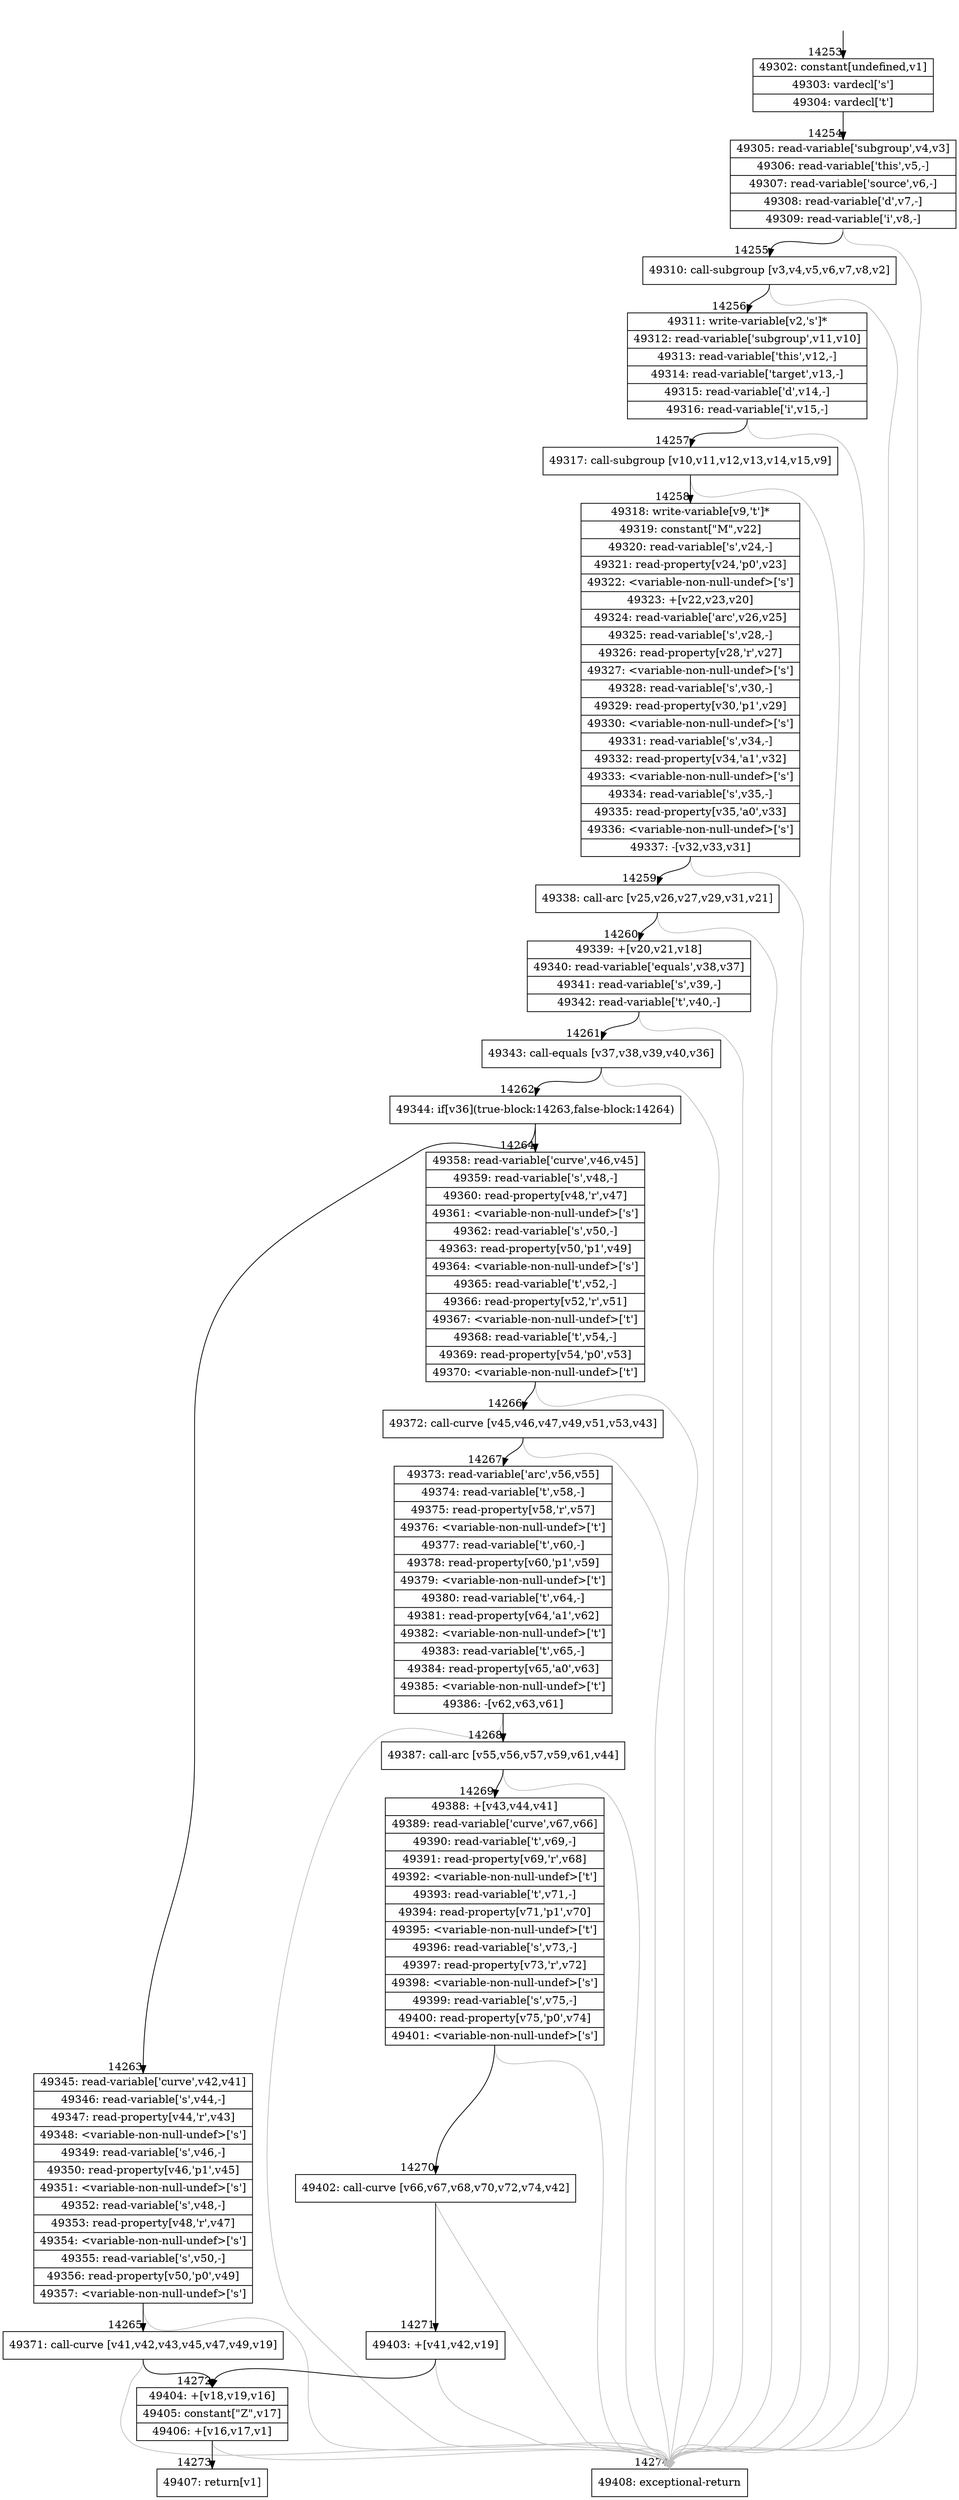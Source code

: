 digraph {
rankdir="TD"
BB_entry1317[shape=none,label=""];
BB_entry1317 -> BB14253 [tailport=s, headport=n, headlabel="    14253"]
BB14253 [shape=record label="{49302: constant[undefined,v1]|49303: vardecl['s']|49304: vardecl['t']}" ] 
BB14253 -> BB14254 [tailport=s, headport=n, headlabel="      14254"]
BB14254 [shape=record label="{49305: read-variable['subgroup',v4,v3]|49306: read-variable['this',v5,-]|49307: read-variable['source',v6,-]|49308: read-variable['d',v7,-]|49309: read-variable['i',v8,-]}" ] 
BB14254 -> BB14255 [tailport=s, headport=n, headlabel="      14255"]
BB14254 -> BB14274 [tailport=s, headport=n, color=gray, headlabel="      14274"]
BB14255 [shape=record label="{49310: call-subgroup [v3,v4,v5,v6,v7,v8,v2]}" ] 
BB14255 -> BB14256 [tailport=s, headport=n, headlabel="      14256"]
BB14255 -> BB14274 [tailport=s, headport=n, color=gray]
BB14256 [shape=record label="{49311: write-variable[v2,'s']*|49312: read-variable['subgroup',v11,v10]|49313: read-variable['this',v12,-]|49314: read-variable['target',v13,-]|49315: read-variable['d',v14,-]|49316: read-variable['i',v15,-]}" ] 
BB14256 -> BB14257 [tailport=s, headport=n, headlabel="      14257"]
BB14256 -> BB14274 [tailport=s, headport=n, color=gray]
BB14257 [shape=record label="{49317: call-subgroup [v10,v11,v12,v13,v14,v15,v9]}" ] 
BB14257 -> BB14258 [tailport=s, headport=n, headlabel="      14258"]
BB14257 -> BB14274 [tailport=s, headport=n, color=gray]
BB14258 [shape=record label="{49318: write-variable[v9,'t']*|49319: constant[\"M\",v22]|49320: read-variable['s',v24,-]|49321: read-property[v24,'p0',v23]|49322: \<variable-non-null-undef\>['s']|49323: +[v22,v23,v20]|49324: read-variable['arc',v26,v25]|49325: read-variable['s',v28,-]|49326: read-property[v28,'r',v27]|49327: \<variable-non-null-undef\>['s']|49328: read-variable['s',v30,-]|49329: read-property[v30,'p1',v29]|49330: \<variable-non-null-undef\>['s']|49331: read-variable['s',v34,-]|49332: read-property[v34,'a1',v32]|49333: \<variable-non-null-undef\>['s']|49334: read-variable['s',v35,-]|49335: read-property[v35,'a0',v33]|49336: \<variable-non-null-undef\>['s']|49337: -[v32,v33,v31]}" ] 
BB14258 -> BB14259 [tailport=s, headport=n, headlabel="      14259"]
BB14258 -> BB14274 [tailport=s, headport=n, color=gray]
BB14259 [shape=record label="{49338: call-arc [v25,v26,v27,v29,v31,v21]}" ] 
BB14259 -> BB14260 [tailport=s, headport=n, headlabel="      14260"]
BB14259 -> BB14274 [tailport=s, headport=n, color=gray]
BB14260 [shape=record label="{49339: +[v20,v21,v18]|49340: read-variable['equals',v38,v37]|49341: read-variable['s',v39,-]|49342: read-variable['t',v40,-]}" ] 
BB14260 -> BB14261 [tailport=s, headport=n, headlabel="      14261"]
BB14260 -> BB14274 [tailport=s, headport=n, color=gray]
BB14261 [shape=record label="{49343: call-equals [v37,v38,v39,v40,v36]}" ] 
BB14261 -> BB14262 [tailport=s, headport=n, headlabel="      14262"]
BB14261 -> BB14274 [tailport=s, headport=n, color=gray]
BB14262 [shape=record label="{49344: if[v36](true-block:14263,false-block:14264)}" ] 
BB14262 -> BB14263 [tailport=s, headport=n, headlabel="      14263"]
BB14262 -> BB14264 [tailport=s, headport=n, headlabel="      14264"]
BB14263 [shape=record label="{49345: read-variable['curve',v42,v41]|49346: read-variable['s',v44,-]|49347: read-property[v44,'r',v43]|49348: \<variable-non-null-undef\>['s']|49349: read-variable['s',v46,-]|49350: read-property[v46,'p1',v45]|49351: \<variable-non-null-undef\>['s']|49352: read-variable['s',v48,-]|49353: read-property[v48,'r',v47]|49354: \<variable-non-null-undef\>['s']|49355: read-variable['s',v50,-]|49356: read-property[v50,'p0',v49]|49357: \<variable-non-null-undef\>['s']}" ] 
BB14263 -> BB14265 [tailport=s, headport=n, headlabel="      14265"]
BB14263 -> BB14274 [tailport=s, headport=n, color=gray]
BB14264 [shape=record label="{49358: read-variable['curve',v46,v45]|49359: read-variable['s',v48,-]|49360: read-property[v48,'r',v47]|49361: \<variable-non-null-undef\>['s']|49362: read-variable['s',v50,-]|49363: read-property[v50,'p1',v49]|49364: \<variable-non-null-undef\>['s']|49365: read-variable['t',v52,-]|49366: read-property[v52,'r',v51]|49367: \<variable-non-null-undef\>['t']|49368: read-variable['t',v54,-]|49369: read-property[v54,'p0',v53]|49370: \<variable-non-null-undef\>['t']}" ] 
BB14264 -> BB14266 [tailport=s, headport=n, headlabel="      14266"]
BB14264 -> BB14274 [tailport=s, headport=n, color=gray]
BB14265 [shape=record label="{49371: call-curve [v41,v42,v43,v45,v47,v49,v19]}" ] 
BB14265 -> BB14272 [tailport=s, headport=n, headlabel="      14272"]
BB14265 -> BB14274 [tailport=s, headport=n, color=gray]
BB14266 [shape=record label="{49372: call-curve [v45,v46,v47,v49,v51,v53,v43]}" ] 
BB14266 -> BB14267 [tailport=s, headport=n, headlabel="      14267"]
BB14266 -> BB14274 [tailport=s, headport=n, color=gray]
BB14267 [shape=record label="{49373: read-variable['arc',v56,v55]|49374: read-variable['t',v58,-]|49375: read-property[v58,'r',v57]|49376: \<variable-non-null-undef\>['t']|49377: read-variable['t',v60,-]|49378: read-property[v60,'p1',v59]|49379: \<variable-non-null-undef\>['t']|49380: read-variable['t',v64,-]|49381: read-property[v64,'a1',v62]|49382: \<variable-non-null-undef\>['t']|49383: read-variable['t',v65,-]|49384: read-property[v65,'a0',v63]|49385: \<variable-non-null-undef\>['t']|49386: -[v62,v63,v61]}" ] 
BB14267 -> BB14268 [tailport=s, headport=n, headlabel="      14268"]
BB14267 -> BB14274 [tailport=s, headport=n, color=gray]
BB14268 [shape=record label="{49387: call-arc [v55,v56,v57,v59,v61,v44]}" ] 
BB14268 -> BB14269 [tailport=s, headport=n, headlabel="      14269"]
BB14268 -> BB14274 [tailport=s, headport=n, color=gray]
BB14269 [shape=record label="{49388: +[v43,v44,v41]|49389: read-variable['curve',v67,v66]|49390: read-variable['t',v69,-]|49391: read-property[v69,'r',v68]|49392: \<variable-non-null-undef\>['t']|49393: read-variable['t',v71,-]|49394: read-property[v71,'p1',v70]|49395: \<variable-non-null-undef\>['t']|49396: read-variable['s',v73,-]|49397: read-property[v73,'r',v72]|49398: \<variable-non-null-undef\>['s']|49399: read-variable['s',v75,-]|49400: read-property[v75,'p0',v74]|49401: \<variable-non-null-undef\>['s']}" ] 
BB14269 -> BB14270 [tailport=s, headport=n, headlabel="      14270"]
BB14269 -> BB14274 [tailport=s, headport=n, color=gray]
BB14270 [shape=record label="{49402: call-curve [v66,v67,v68,v70,v72,v74,v42]}" ] 
BB14270 -> BB14271 [tailport=s, headport=n, headlabel="      14271"]
BB14270 -> BB14274 [tailport=s, headport=n, color=gray]
BB14271 [shape=record label="{49403: +[v41,v42,v19]}" ] 
BB14271 -> BB14272 [tailport=s, headport=n]
BB14271 -> BB14274 [tailport=s, headport=n, color=gray]
BB14272 [shape=record label="{49404: +[v18,v19,v16]|49405: constant[\"Z\",v17]|49406: +[v16,v17,v1]}" ] 
BB14272 -> BB14273 [tailport=s, headport=n, headlabel="      14273"]
BB14272 -> BB14274 [tailport=s, headport=n, color=gray]
BB14273 [shape=record label="{49407: return[v1]}" ] 
BB14274 [shape=record label="{49408: exceptional-return}" ] 
//#$~ 8443
}
